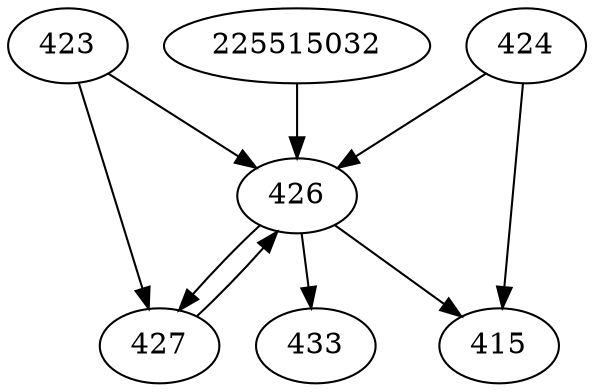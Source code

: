 strict digraph  {
423;
424;
426;
427;
433;
225515032;
415;
423 -> 426;
423 -> 427;
424 -> 426;
424 -> 415;
426 -> 433;
426 -> 427;
426 -> 415;
427 -> 426;
225515032 -> 426;
}
